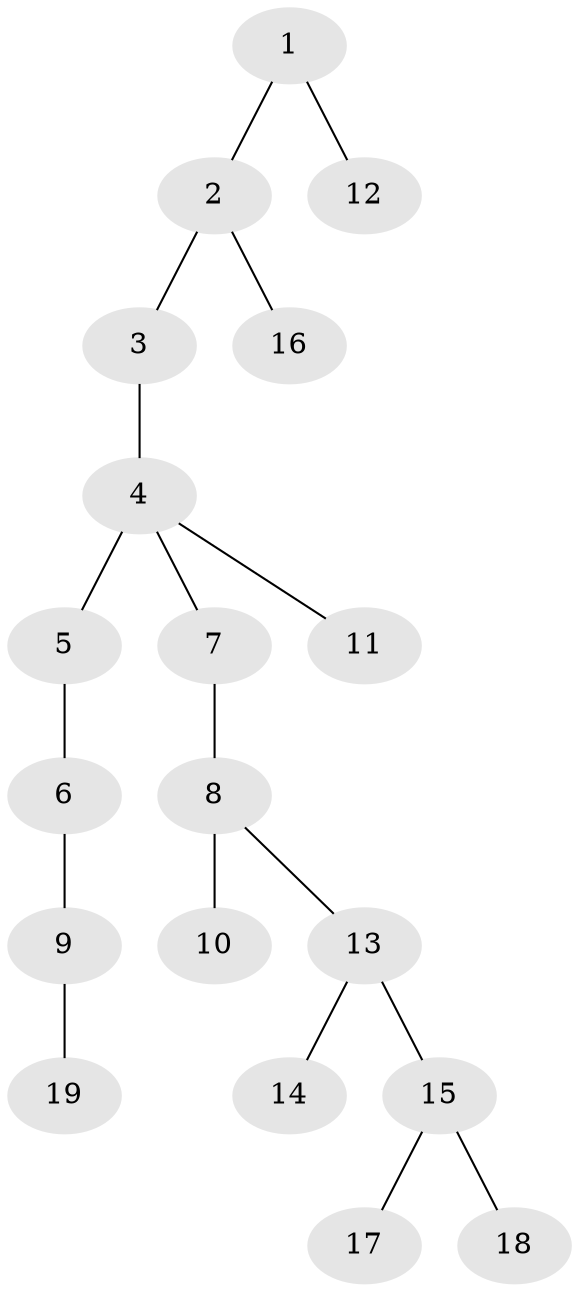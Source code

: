 // original degree distribution, {4: 0.06557377049180328, 3: 0.09836065573770492, 2: 0.3114754098360656, 5: 0.06557377049180328, 1: 0.45901639344262296}
// Generated by graph-tools (version 1.1) at 2025/52/03/04/25 22:52:01]
// undirected, 19 vertices, 18 edges
graph export_dot {
  node [color=gray90,style=filled];
  1;
  2;
  3;
  4;
  5;
  6;
  7;
  8;
  9;
  10;
  11;
  12;
  13;
  14;
  15;
  16;
  17;
  18;
  19;
  1 -- 2 [weight=1.0];
  1 -- 12 [weight=1.0];
  2 -- 3 [weight=1.0];
  2 -- 16 [weight=1.0];
  3 -- 4 [weight=2.0];
  4 -- 5 [weight=2.0];
  4 -- 7 [weight=1.0];
  4 -- 11 [weight=1.0];
  5 -- 6 [weight=1.0];
  6 -- 9 [weight=1.0];
  7 -- 8 [weight=1.0];
  8 -- 10 [weight=1.0];
  8 -- 13 [weight=1.0];
  9 -- 19 [weight=1.0];
  13 -- 14 [weight=1.0];
  13 -- 15 [weight=1.0];
  15 -- 17 [weight=1.0];
  15 -- 18 [weight=1.0];
}
